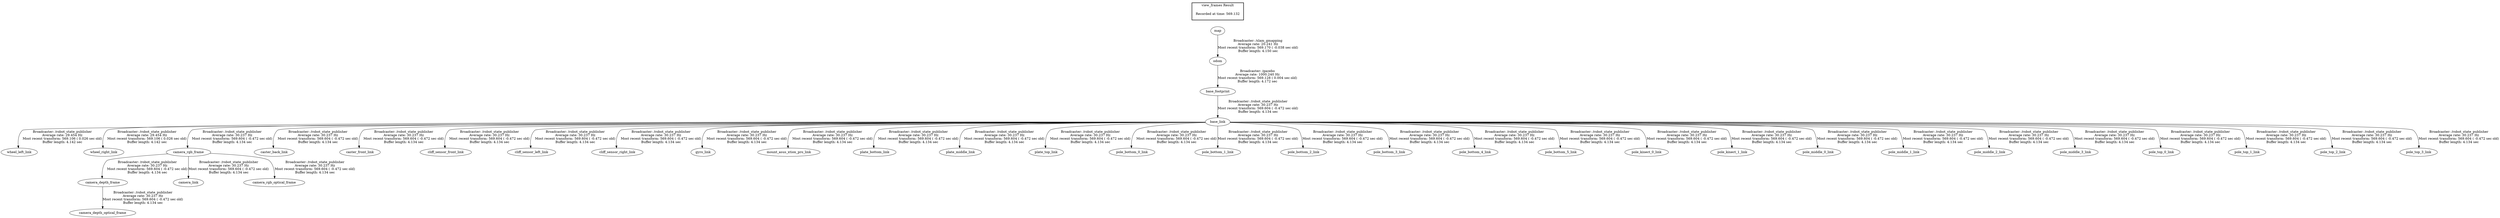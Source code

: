 digraph G {
"odom" -> "base_footprint"[label="Broadcaster: /gazebo\nAverage rate: 1000.240 Hz\nMost recent transform: 569.128 ( 0.004 sec old)\nBuffer length: 4.172 sec\n"];
"map" -> "odom"[label="Broadcaster: /slam_gmapping\nAverage rate: 20.241 Hz\nMost recent transform: 569.170 ( -0.038 sec old)\nBuffer length: 4.150 sec\n"];
"base_link" -> "wheel_left_link"[label="Broadcaster: /robot_state_publisher\nAverage rate: 29.454 Hz\nMost recent transform: 569.106 ( 0.026 sec old)\nBuffer length: 4.142 sec\n"];
"base_footprint" -> "base_link"[label="Broadcaster: /robot_state_publisher\nAverage rate: 30.237 Hz\nMost recent transform: 569.604 ( -0.472 sec old)\nBuffer length: 4.134 sec\n"];
"base_link" -> "wheel_right_link"[label="Broadcaster: /robot_state_publisher\nAverage rate: 29.454 Hz\nMost recent transform: 569.106 ( 0.026 sec old)\nBuffer length: 4.142 sec\n"];
"camera_rgb_frame" -> "camera_depth_frame"[label="Broadcaster: /robot_state_publisher\nAverage rate: 30.237 Hz\nMost recent transform: 569.604 ( -0.472 sec old)\nBuffer length: 4.134 sec\n"];
"base_link" -> "camera_rgb_frame"[label="Broadcaster: /robot_state_publisher\nAverage rate: 30.237 Hz\nMost recent transform: 569.604 ( -0.472 sec old)\nBuffer length: 4.134 sec\n"];
"camera_depth_frame" -> "camera_depth_optical_frame"[label="Broadcaster: /robot_state_publisher\nAverage rate: 30.237 Hz\nMost recent transform: 569.604 ( -0.472 sec old)\nBuffer length: 4.134 sec\n"];
"camera_rgb_frame" -> "camera_link"[label="Broadcaster: /robot_state_publisher\nAverage rate: 30.237 Hz\nMost recent transform: 569.604 ( -0.472 sec old)\nBuffer length: 4.134 sec\n"];
"camera_rgb_frame" -> "camera_rgb_optical_frame"[label="Broadcaster: /robot_state_publisher\nAverage rate: 30.237 Hz\nMost recent transform: 569.604 ( -0.472 sec old)\nBuffer length: 4.134 sec\n"];
"base_link" -> "caster_back_link"[label="Broadcaster: /robot_state_publisher\nAverage rate: 30.237 Hz\nMost recent transform: 569.604 ( -0.472 sec old)\nBuffer length: 4.134 sec\n"];
"base_link" -> "caster_front_link"[label="Broadcaster: /robot_state_publisher\nAverage rate: 30.237 Hz\nMost recent transform: 569.604 ( -0.472 sec old)\nBuffer length: 4.134 sec\n"];
"base_link" -> "cliff_sensor_front_link"[label="Broadcaster: /robot_state_publisher\nAverage rate: 30.237 Hz\nMost recent transform: 569.604 ( -0.472 sec old)\nBuffer length: 4.134 sec\n"];
"base_link" -> "cliff_sensor_left_link"[label="Broadcaster: /robot_state_publisher\nAverage rate: 30.237 Hz\nMost recent transform: 569.604 ( -0.472 sec old)\nBuffer length: 4.134 sec\n"];
"base_link" -> "cliff_sensor_right_link"[label="Broadcaster: /robot_state_publisher\nAverage rate: 30.237 Hz\nMost recent transform: 569.604 ( -0.472 sec old)\nBuffer length: 4.134 sec\n"];
"base_link" -> "gyro_link"[label="Broadcaster: /robot_state_publisher\nAverage rate: 30.237 Hz\nMost recent transform: 569.604 ( -0.472 sec old)\nBuffer length: 4.134 sec\n"];
"base_link" -> "mount_asus_xtion_pro_link"[label="Broadcaster: /robot_state_publisher\nAverage rate: 30.237 Hz\nMost recent transform: 569.604 ( -0.472 sec old)\nBuffer length: 4.134 sec\n"];
"base_link" -> "plate_bottom_link"[label="Broadcaster: /robot_state_publisher\nAverage rate: 30.237 Hz\nMost recent transform: 569.604 ( -0.472 sec old)\nBuffer length: 4.134 sec\n"];
"base_link" -> "plate_middle_link"[label="Broadcaster: /robot_state_publisher\nAverage rate: 30.237 Hz\nMost recent transform: 569.604 ( -0.472 sec old)\nBuffer length: 4.134 sec\n"];
"base_link" -> "plate_top_link"[label="Broadcaster: /robot_state_publisher\nAverage rate: 30.237 Hz\nMost recent transform: 569.604 ( -0.472 sec old)\nBuffer length: 4.134 sec\n"];
"base_link" -> "pole_bottom_0_link"[label="Broadcaster: /robot_state_publisher\nAverage rate: 30.237 Hz\nMost recent transform: 569.604 ( -0.472 sec old)\nBuffer length: 4.134 sec\n"];
"base_link" -> "pole_bottom_1_link"[label="Broadcaster: /robot_state_publisher\nAverage rate: 30.237 Hz\nMost recent transform: 569.604 ( -0.472 sec old)\nBuffer length: 4.134 sec\n"];
"base_link" -> "pole_bottom_2_link"[label="Broadcaster: /robot_state_publisher\nAverage rate: 30.237 Hz\nMost recent transform: 569.604 ( -0.472 sec old)\nBuffer length: 4.134 sec\n"];
"base_link" -> "pole_bottom_3_link"[label="Broadcaster: /robot_state_publisher\nAverage rate: 30.237 Hz\nMost recent transform: 569.604 ( -0.472 sec old)\nBuffer length: 4.134 sec\n"];
"base_link" -> "pole_bottom_4_link"[label="Broadcaster: /robot_state_publisher\nAverage rate: 30.237 Hz\nMost recent transform: 569.604 ( -0.472 sec old)\nBuffer length: 4.134 sec\n"];
"base_link" -> "pole_bottom_5_link"[label="Broadcaster: /robot_state_publisher\nAverage rate: 30.237 Hz\nMost recent transform: 569.604 ( -0.472 sec old)\nBuffer length: 4.134 sec\n"];
"base_link" -> "pole_kinect_0_link"[label="Broadcaster: /robot_state_publisher\nAverage rate: 30.237 Hz\nMost recent transform: 569.604 ( -0.472 sec old)\nBuffer length: 4.134 sec\n"];
"base_link" -> "pole_kinect_1_link"[label="Broadcaster: /robot_state_publisher\nAverage rate: 30.237 Hz\nMost recent transform: 569.604 ( -0.472 sec old)\nBuffer length: 4.134 sec\n"];
"base_link" -> "pole_middle_0_link"[label="Broadcaster: /robot_state_publisher\nAverage rate: 30.237 Hz\nMost recent transform: 569.604 ( -0.472 sec old)\nBuffer length: 4.134 sec\n"];
"base_link" -> "pole_middle_1_link"[label="Broadcaster: /robot_state_publisher\nAverage rate: 30.237 Hz\nMost recent transform: 569.604 ( -0.472 sec old)\nBuffer length: 4.134 sec\n"];
"base_link" -> "pole_middle_2_link"[label="Broadcaster: /robot_state_publisher\nAverage rate: 30.237 Hz\nMost recent transform: 569.604 ( -0.472 sec old)\nBuffer length: 4.134 sec\n"];
"base_link" -> "pole_middle_3_link"[label="Broadcaster: /robot_state_publisher\nAverage rate: 30.237 Hz\nMost recent transform: 569.604 ( -0.472 sec old)\nBuffer length: 4.134 sec\n"];
"base_link" -> "pole_top_0_link"[label="Broadcaster: /robot_state_publisher\nAverage rate: 30.237 Hz\nMost recent transform: 569.604 ( -0.472 sec old)\nBuffer length: 4.134 sec\n"];
"base_link" -> "pole_top_1_link"[label="Broadcaster: /robot_state_publisher\nAverage rate: 30.237 Hz\nMost recent transform: 569.604 ( -0.472 sec old)\nBuffer length: 4.134 sec\n"];
"base_link" -> "pole_top_2_link"[label="Broadcaster: /robot_state_publisher\nAverage rate: 30.237 Hz\nMost recent transform: 569.604 ( -0.472 sec old)\nBuffer length: 4.134 sec\n"];
"base_link" -> "pole_top_3_link"[label="Broadcaster: /robot_state_publisher\nAverage rate: 30.237 Hz\nMost recent transform: 569.604 ( -0.472 sec old)\nBuffer length: 4.134 sec\n"];
edge [style=invis];
 subgraph cluster_legend { style=bold; color=black; label ="view_frames Result";
"Recorded at time: 569.132"[ shape=plaintext ] ;
 }->"map";
}